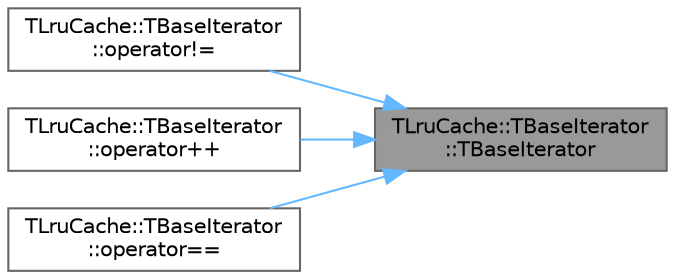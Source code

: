 digraph "TLruCache::TBaseIterator::TBaseIterator"
{
 // INTERACTIVE_SVG=YES
 // LATEX_PDF_SIZE
  bgcolor="transparent";
  edge [fontname=Helvetica,fontsize=10,labelfontname=Helvetica,labelfontsize=10];
  node [fontname=Helvetica,fontsize=10,shape=box,height=0.2,width=0.4];
  rankdir="RL";
  Node1 [id="Node000001",label="TLruCache::TBaseIterator\l::TBaseIterator",height=0.2,width=0.4,color="gray40", fillcolor="grey60", style="filled", fontcolor="black",tooltip=" "];
  Node1 -> Node2 [id="edge1_Node000001_Node000002",dir="back",color="steelblue1",style="solid",tooltip=" "];
  Node2 [id="Node000002",label="TLruCache::TBaseIterator\l::operator!=",height=0.2,width=0.4,color="grey40", fillcolor="white", style="filled",URL="$da/d9e/classTLruCache_1_1TBaseIterator.html#a3b85967e37b895c5755a3bf3f24c502b",tooltip=" "];
  Node1 -> Node3 [id="edge2_Node000001_Node000003",dir="back",color="steelblue1",style="solid",tooltip=" "];
  Node3 [id="Node000003",label="TLruCache::TBaseIterator\l::operator++",height=0.2,width=0.4,color="grey40", fillcolor="white", style="filled",URL="$da/d9e/classTLruCache_1_1TBaseIterator.html#ac8576234f5e4eb291d274aec925d502c",tooltip=" "];
  Node1 -> Node4 [id="edge3_Node000001_Node000004",dir="back",color="steelblue1",style="solid",tooltip=" "];
  Node4 [id="Node000004",label="TLruCache::TBaseIterator\l::operator==",height=0.2,width=0.4,color="grey40", fillcolor="white", style="filled",URL="$da/d9e/classTLruCache_1_1TBaseIterator.html#ad9028f319957d934deec77c455371045",tooltip=" "];
}
